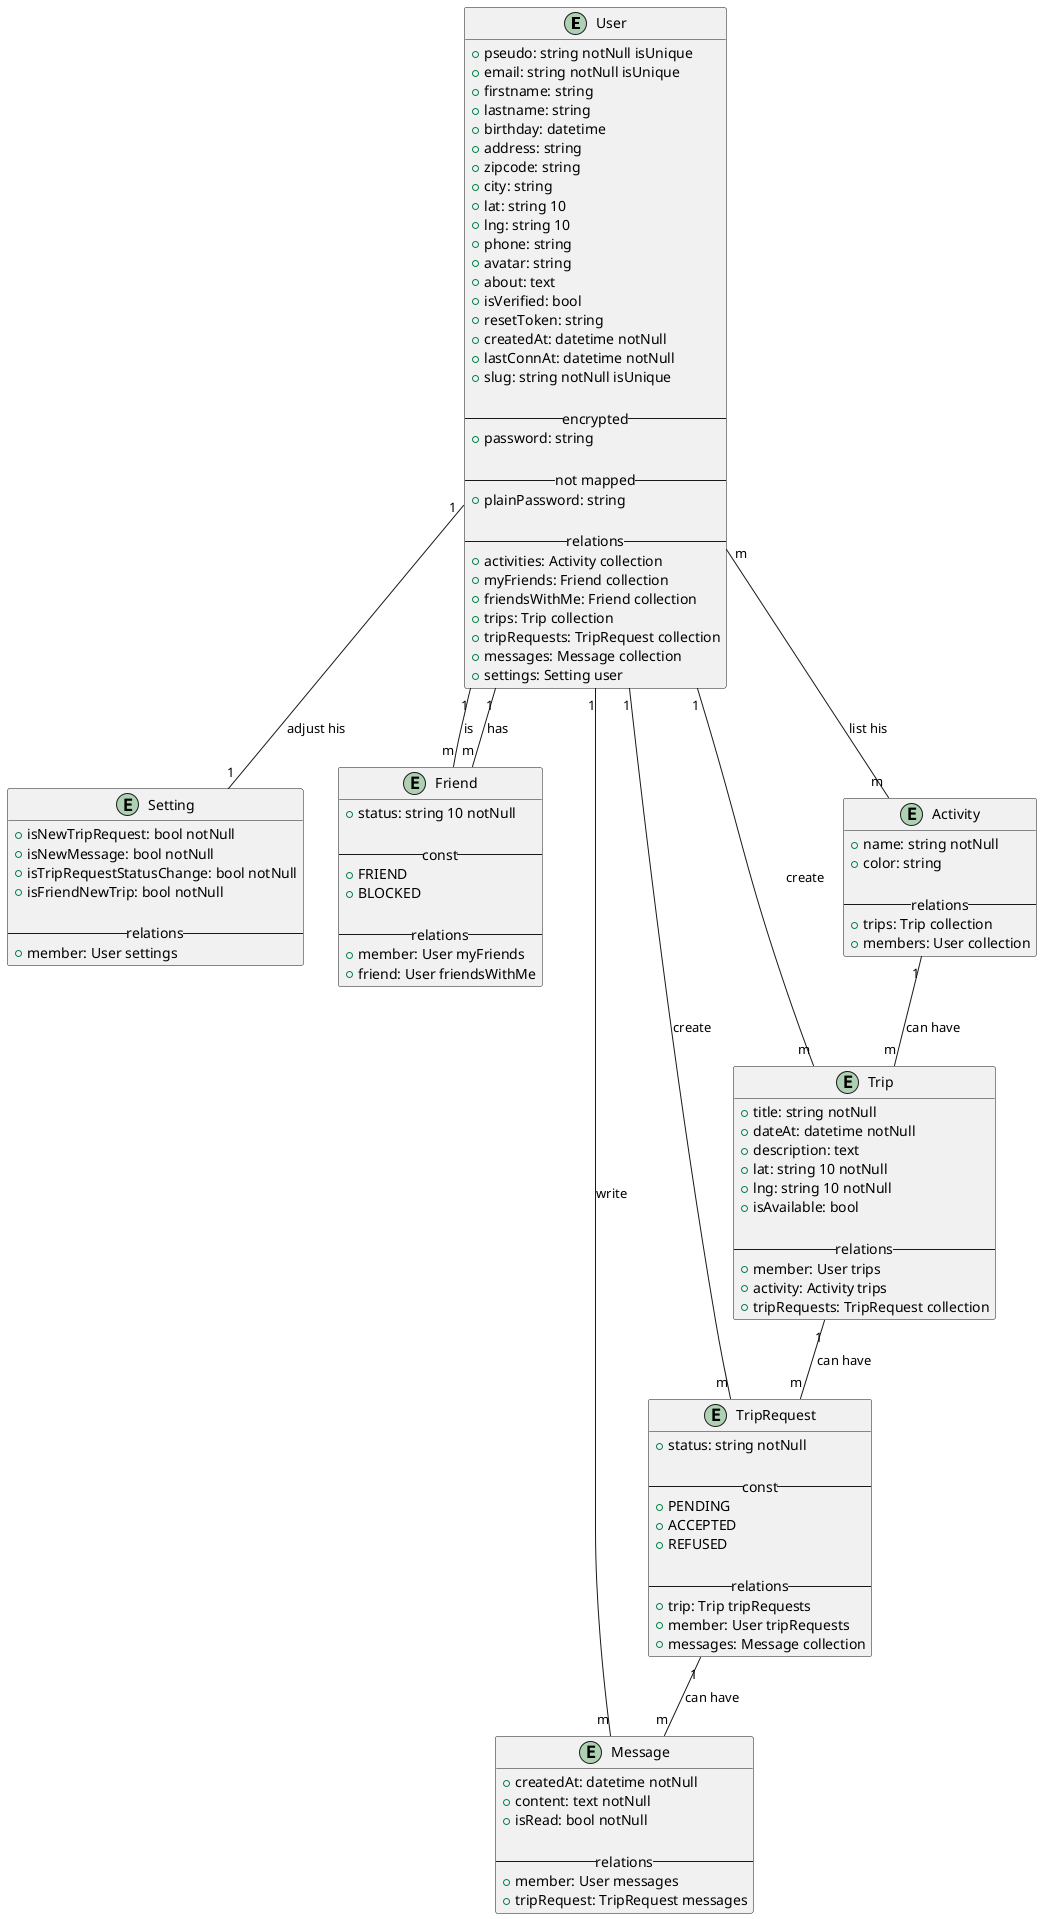 @startuml entities

entity User {
  + pseudo: string notNull isUnique
  + email: string notNull isUnique
  + firstname: string 
  + lastname: string
  + birthday: datetime
  + address: string
  + zipcode: string
  + city: string
  + lat: string 10
  + lng: string 10
  + phone: string 
  + avatar: string
  + about: text
  + isVerified: bool
  + resetToken: string
  + createdAt: datetime notNull
  + lastConnAt: datetime notNull
  + slug: string notNull isUnique

  -- encrypted --
  + password: string
    
  -- not mapped --
  + plainPassword: string
  
  -- relations --
  + activities: Activity collection
  + myFriends: Friend collection 
  + friendsWithMe: Friend collection 
  + trips: Trip collection 
  + tripRequests: TripRequest collection
  + messages: Message collection
  + settings: Setting user
}

entity Setting {
  + isNewTripRequest: bool notNull
  + isNewMessage: bool notNull
  + isTripRequestStatusChange: bool notNull
  + isFriendNewTrip: bool notNull
  
  -- relations --
  + member: User settings
}

entity Friend {
  + status: string 10 notNull
  
  -- const --
  + FRIEND
  + BLOCKED
  
  -- relations --
  + member: User myFriends
  + friend: User friendsWithMe
}

entity Trip {
  + title: string notNull
  + dateAt: datetime notNull
  + description: text
  + lat: string 10 notNull
  + lng: string 10 notNull
  + isAvailable: bool
  
  -- relations --
  + member: User trips
  + activity: Activity trips
  + tripRequests: TripRequest collection
}

entity Message {
  + createdAt: datetime notNull
  + content: text notNull
  + isRead: bool notNull
  
  -- relations --
  + member: User messages
  + tripRequest: TripRequest messages
}

entity Activity {
  + name: string notNull
  + color: string
  
  -- relations --
  + trips: Trip collection
  + members: User collection
}

entity TripRequest {
  + status: string notNull
  
  -- const --
  + PENDING
  + ACCEPTED
  + REFUSED
        
  -- relations --
  + trip: Trip tripRequests
  + member: User tripRequests
  + messages: Message collection
}

User        "1" -- "m"      Friend : has
User        "1" -- "m"      Friend : is
User        "1" -- "m"      Trip : create
User        "1" -- "m"      TripRequest : create
User        "1" -- "m"      Message : write
User        "1" -- "1"      Setting : adjust his
User        "m" -- "m"      Activity : list his

Activity    "1" -- "m"      Trip : can have
Trip        "1" -- "m"      TripRequest : can have
TripRequest "1" -- "m"      Message : can have

@enduml